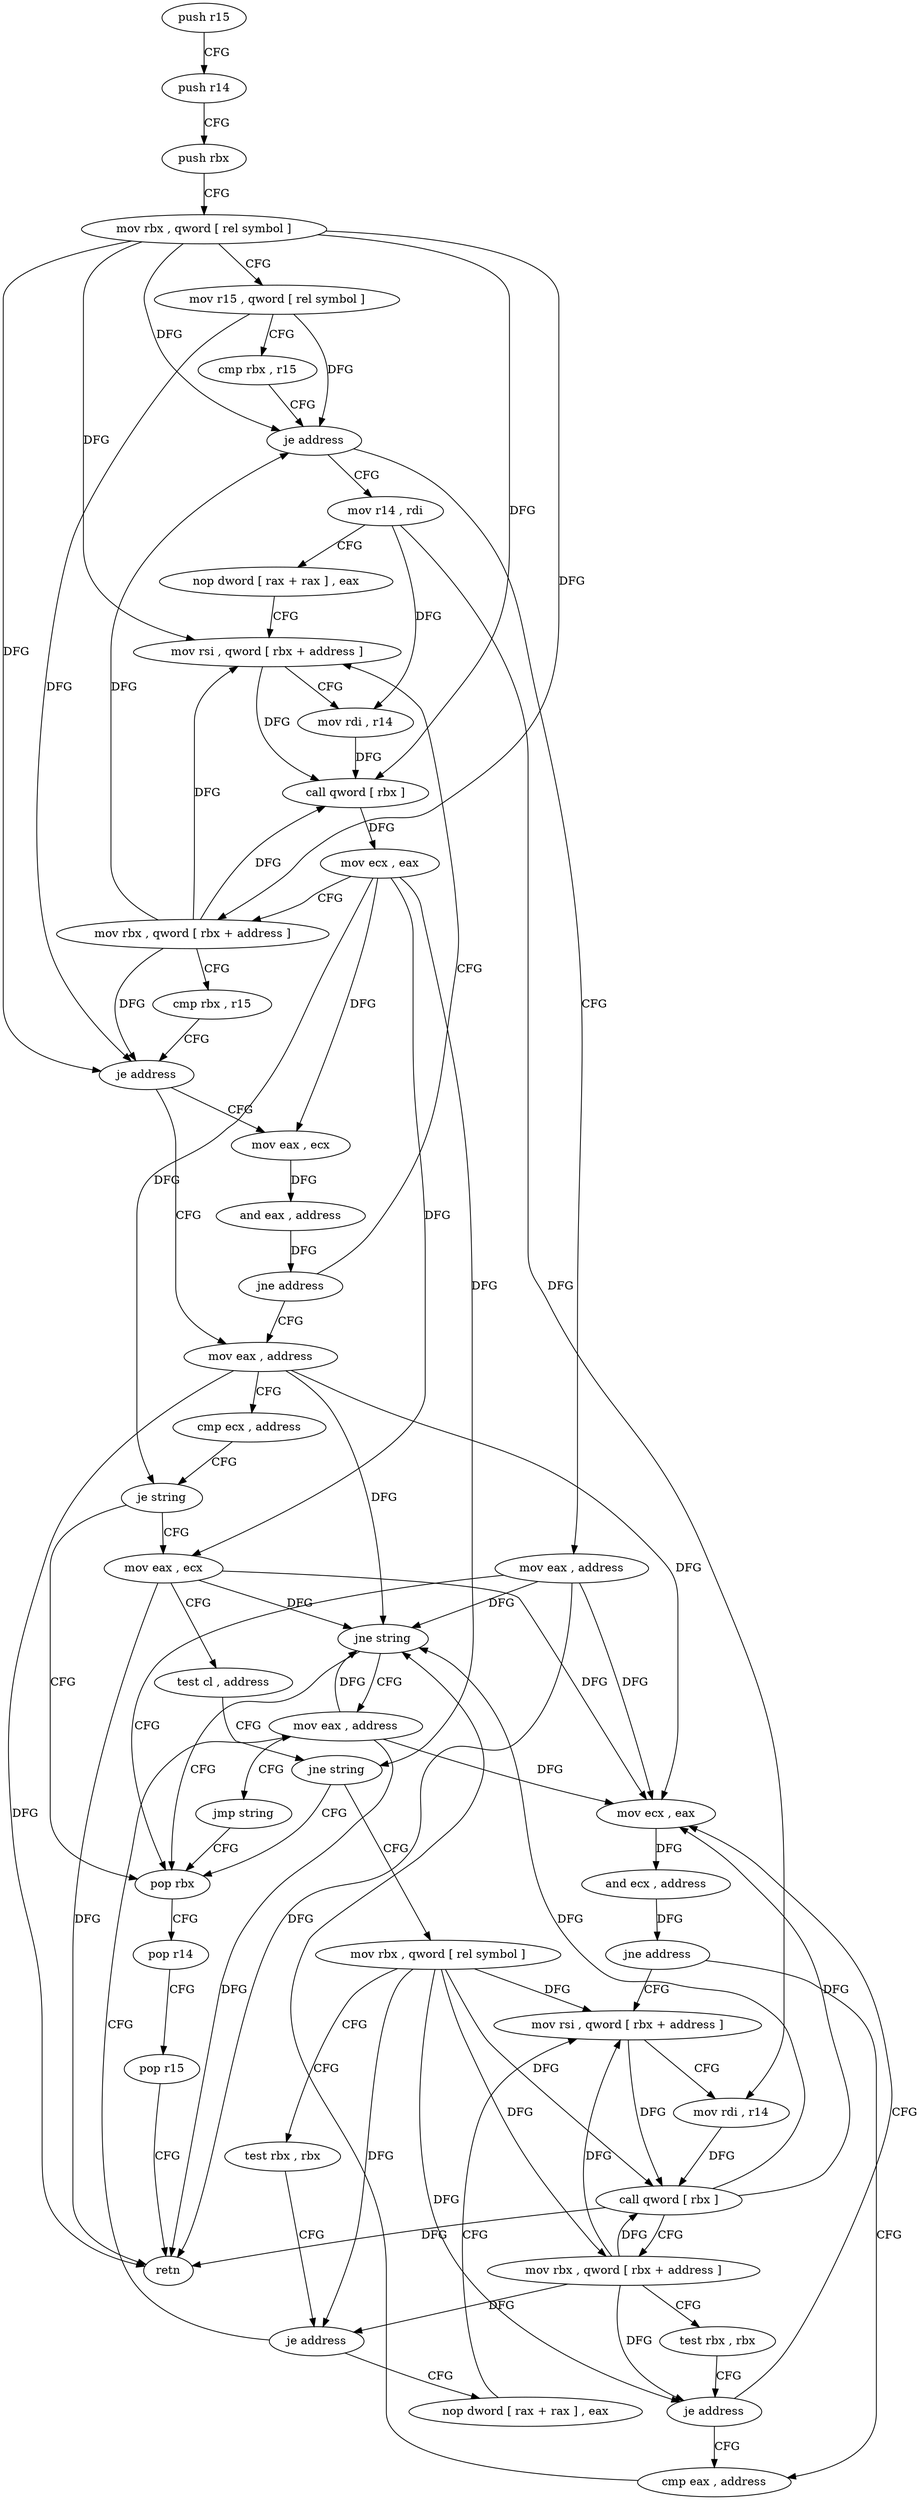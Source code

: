 digraph "func" {
"4213488" [label = "push r15" ]
"4213490" [label = "push r14" ]
"4213492" [label = "push rbx" ]
"4213493" [label = "mov rbx , qword [ rel symbol ]" ]
"4213500" [label = "mov r15 , qword [ rel symbol ]" ]
"4213507" [label = "cmp rbx , r15" ]
"4213510" [label = "je address" ]
"4213621" [label = "mov eax , address" ]
"4213512" [label = "mov r14 , rdi" ]
"4213626" [label = "pop rbx" ]
"4213515" [label = "nop dword [ rax + rax ] , eax" ]
"4213520" [label = "mov rsi , qword [ rbx + address ]" ]
"4213547" [label = "mov eax , address" ]
"4213552" [label = "cmp ecx , address" ]
"4213555" [label = "je string" ]
"4213557" [label = "mov eax , ecx" ]
"4213540" [label = "mov eax , ecx" ]
"4213542" [label = "and eax , address" ]
"4213545" [label = "jne address" ]
"4213627" [label = "pop r14" ]
"4213629" [label = "pop r15" ]
"4213631" [label = "retn" ]
"4213559" [label = "test cl , address" ]
"4213562" [label = "jne string" ]
"4213564" [label = "mov rbx , qword [ rel symbol ]" ]
"4213524" [label = "mov rdi , r14" ]
"4213527" [label = "call qword [ rbx ]" ]
"4213529" [label = "mov ecx , eax" ]
"4213531" [label = "mov rbx , qword [ rbx + address ]" ]
"4213535" [label = "cmp rbx , r15" ]
"4213538" [label = "je address" ]
"4213571" [label = "test rbx , rbx" ]
"4213574" [label = "je address" ]
"4213614" [label = "mov eax , address" ]
"4213576" [label = "nop dword [ rax + rax ] , eax" ]
"4213619" [label = "jmp string" ]
"4213584" [label = "mov rsi , qword [ rbx + address ]" ]
"4213609" [label = "cmp eax , address" ]
"4213612" [label = "jne string" ]
"4213602" [label = "mov ecx , eax" ]
"4213604" [label = "and ecx , address" ]
"4213607" [label = "jne address" ]
"4213588" [label = "mov rdi , r14" ]
"4213591" [label = "call qword [ rbx ]" ]
"4213593" [label = "mov rbx , qword [ rbx + address ]" ]
"4213597" [label = "test rbx , rbx" ]
"4213600" [label = "je address" ]
"4213488" -> "4213490" [ label = "CFG" ]
"4213490" -> "4213492" [ label = "CFG" ]
"4213492" -> "4213493" [ label = "CFG" ]
"4213493" -> "4213500" [ label = "CFG" ]
"4213493" -> "4213510" [ label = "DFG" ]
"4213493" -> "4213520" [ label = "DFG" ]
"4213493" -> "4213527" [ label = "DFG" ]
"4213493" -> "4213531" [ label = "DFG" ]
"4213493" -> "4213538" [ label = "DFG" ]
"4213500" -> "4213507" [ label = "CFG" ]
"4213500" -> "4213510" [ label = "DFG" ]
"4213500" -> "4213538" [ label = "DFG" ]
"4213507" -> "4213510" [ label = "CFG" ]
"4213510" -> "4213621" [ label = "CFG" ]
"4213510" -> "4213512" [ label = "CFG" ]
"4213621" -> "4213626" [ label = "CFG" ]
"4213621" -> "4213631" [ label = "DFG" ]
"4213621" -> "4213612" [ label = "DFG" ]
"4213621" -> "4213602" [ label = "DFG" ]
"4213512" -> "4213515" [ label = "CFG" ]
"4213512" -> "4213524" [ label = "DFG" ]
"4213512" -> "4213588" [ label = "DFG" ]
"4213626" -> "4213627" [ label = "CFG" ]
"4213515" -> "4213520" [ label = "CFG" ]
"4213520" -> "4213524" [ label = "CFG" ]
"4213520" -> "4213527" [ label = "DFG" ]
"4213547" -> "4213552" [ label = "CFG" ]
"4213547" -> "4213631" [ label = "DFG" ]
"4213547" -> "4213612" [ label = "DFG" ]
"4213547" -> "4213602" [ label = "DFG" ]
"4213552" -> "4213555" [ label = "CFG" ]
"4213555" -> "4213626" [ label = "CFG" ]
"4213555" -> "4213557" [ label = "CFG" ]
"4213557" -> "4213559" [ label = "CFG" ]
"4213557" -> "4213631" [ label = "DFG" ]
"4213557" -> "4213612" [ label = "DFG" ]
"4213557" -> "4213602" [ label = "DFG" ]
"4213540" -> "4213542" [ label = "DFG" ]
"4213542" -> "4213545" [ label = "DFG" ]
"4213545" -> "4213520" [ label = "CFG" ]
"4213545" -> "4213547" [ label = "CFG" ]
"4213627" -> "4213629" [ label = "CFG" ]
"4213629" -> "4213631" [ label = "CFG" ]
"4213559" -> "4213562" [ label = "CFG" ]
"4213562" -> "4213626" [ label = "CFG" ]
"4213562" -> "4213564" [ label = "CFG" ]
"4213564" -> "4213571" [ label = "CFG" ]
"4213564" -> "4213574" [ label = "DFG" ]
"4213564" -> "4213584" [ label = "DFG" ]
"4213564" -> "4213591" [ label = "DFG" ]
"4213564" -> "4213593" [ label = "DFG" ]
"4213564" -> "4213600" [ label = "DFG" ]
"4213524" -> "4213527" [ label = "DFG" ]
"4213527" -> "4213529" [ label = "DFG" ]
"4213529" -> "4213531" [ label = "CFG" ]
"4213529" -> "4213555" [ label = "DFG" ]
"4213529" -> "4213540" [ label = "DFG" ]
"4213529" -> "4213557" [ label = "DFG" ]
"4213529" -> "4213562" [ label = "DFG" ]
"4213531" -> "4213535" [ label = "CFG" ]
"4213531" -> "4213520" [ label = "DFG" ]
"4213531" -> "4213510" [ label = "DFG" ]
"4213531" -> "4213527" [ label = "DFG" ]
"4213531" -> "4213538" [ label = "DFG" ]
"4213535" -> "4213538" [ label = "CFG" ]
"4213538" -> "4213547" [ label = "CFG" ]
"4213538" -> "4213540" [ label = "CFG" ]
"4213571" -> "4213574" [ label = "CFG" ]
"4213574" -> "4213614" [ label = "CFG" ]
"4213574" -> "4213576" [ label = "CFG" ]
"4213614" -> "4213619" [ label = "CFG" ]
"4213614" -> "4213631" [ label = "DFG" ]
"4213614" -> "4213612" [ label = "DFG" ]
"4213614" -> "4213602" [ label = "DFG" ]
"4213576" -> "4213584" [ label = "CFG" ]
"4213619" -> "4213626" [ label = "CFG" ]
"4213584" -> "4213588" [ label = "CFG" ]
"4213584" -> "4213591" [ label = "DFG" ]
"4213609" -> "4213612" [ label = "CFG" ]
"4213612" -> "4213626" [ label = "CFG" ]
"4213612" -> "4213614" [ label = "CFG" ]
"4213602" -> "4213604" [ label = "DFG" ]
"4213604" -> "4213607" [ label = "DFG" ]
"4213607" -> "4213584" [ label = "CFG" ]
"4213607" -> "4213609" [ label = "CFG" ]
"4213588" -> "4213591" [ label = "DFG" ]
"4213591" -> "4213593" [ label = "CFG" ]
"4213591" -> "4213631" [ label = "DFG" ]
"4213591" -> "4213612" [ label = "DFG" ]
"4213591" -> "4213602" [ label = "DFG" ]
"4213593" -> "4213597" [ label = "CFG" ]
"4213593" -> "4213574" [ label = "DFG" ]
"4213593" -> "4213584" [ label = "DFG" ]
"4213593" -> "4213591" [ label = "DFG" ]
"4213593" -> "4213600" [ label = "DFG" ]
"4213597" -> "4213600" [ label = "CFG" ]
"4213600" -> "4213609" [ label = "CFG" ]
"4213600" -> "4213602" [ label = "CFG" ]
}
